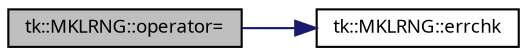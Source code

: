 digraph "tk::MKLRNG::operator="
{
 // INTERACTIVE_SVG=YES
  bgcolor="transparent";
  edge [fontname="sans-serif",fontsize="9",labelfontname="sans-serif",labelfontsize="9"];
  node [fontname="sans-serif",fontsize="9",shape=record];
  rankdir="LR";
  Node1 [label="tk::MKLRNG::operator=",height=0.2,width=0.4,color="black", fillcolor="grey75", style="filled", fontcolor="black"];
  Node1 -> Node2 [color="midnightblue",fontsize="9",style="solid",fontname="sans-serif"];
  Node2 [label="tk::MKLRNG::errchk",height=0.2,width=0.4,color="black",URL="$classtk_1_1_m_k_l_r_n_g.html#ab42d35668896a75fe69225406b972369"];
}
